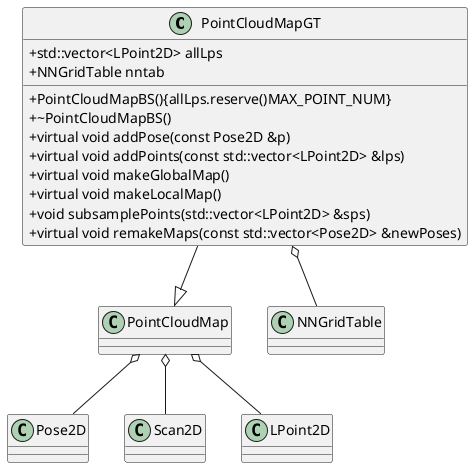 @startuml

skinparam classAttributeIconSize 0

class PointCloudMapGT{
    + std::vector<LPoint2D> allLps
    + NNGridTable nntab
    + PointCloudMapBS(){allLps.reserve()MAX_POINT_NUM}
    + ~PointCloudMapBS()
    + virtual void addPose(const Pose2D &p)
    + virtual void addPoints(const std::vector<LPoint2D> &lps)
    + virtual void makeGlobalMap()
    + virtual void makeLocalMap()
    + void subsamplePoints(std::vector<LPoint2D> &sps)
    + virtual void remakeMaps(const std::vector<Pose2D> &newPoses)
}

PointCloudMapGT --|> PointCloudMap
PointCloudMapGT o-- NNGridTable
PointCloudMap o-- Pose2D
PointCloudMap o-- Scan2D
PointCloudMap o-- LPoint2D

@enduml